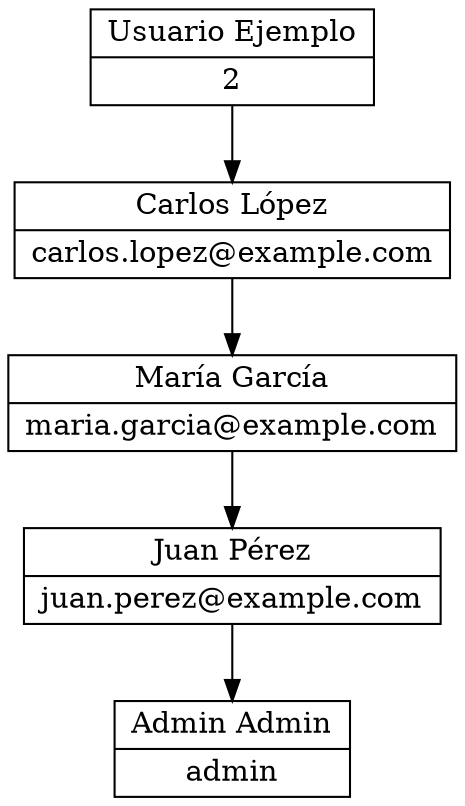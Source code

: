 digraph G {
node [shape=record];
node0 [label="{Usuario Ejemplo | 2}"];
node1 [label="{Carlos López | carlos.lopez@example.com}"];
node2 [label="{María García | maria.garcia@example.com}"];
node3 [label="{Juan Pérez | juan.perez@example.com}"];
node4 [label="{Admin Admin | admin}"];
node0 -> node1;
node1 -> node2;
node2 -> node3;
node3 -> node4;
}
